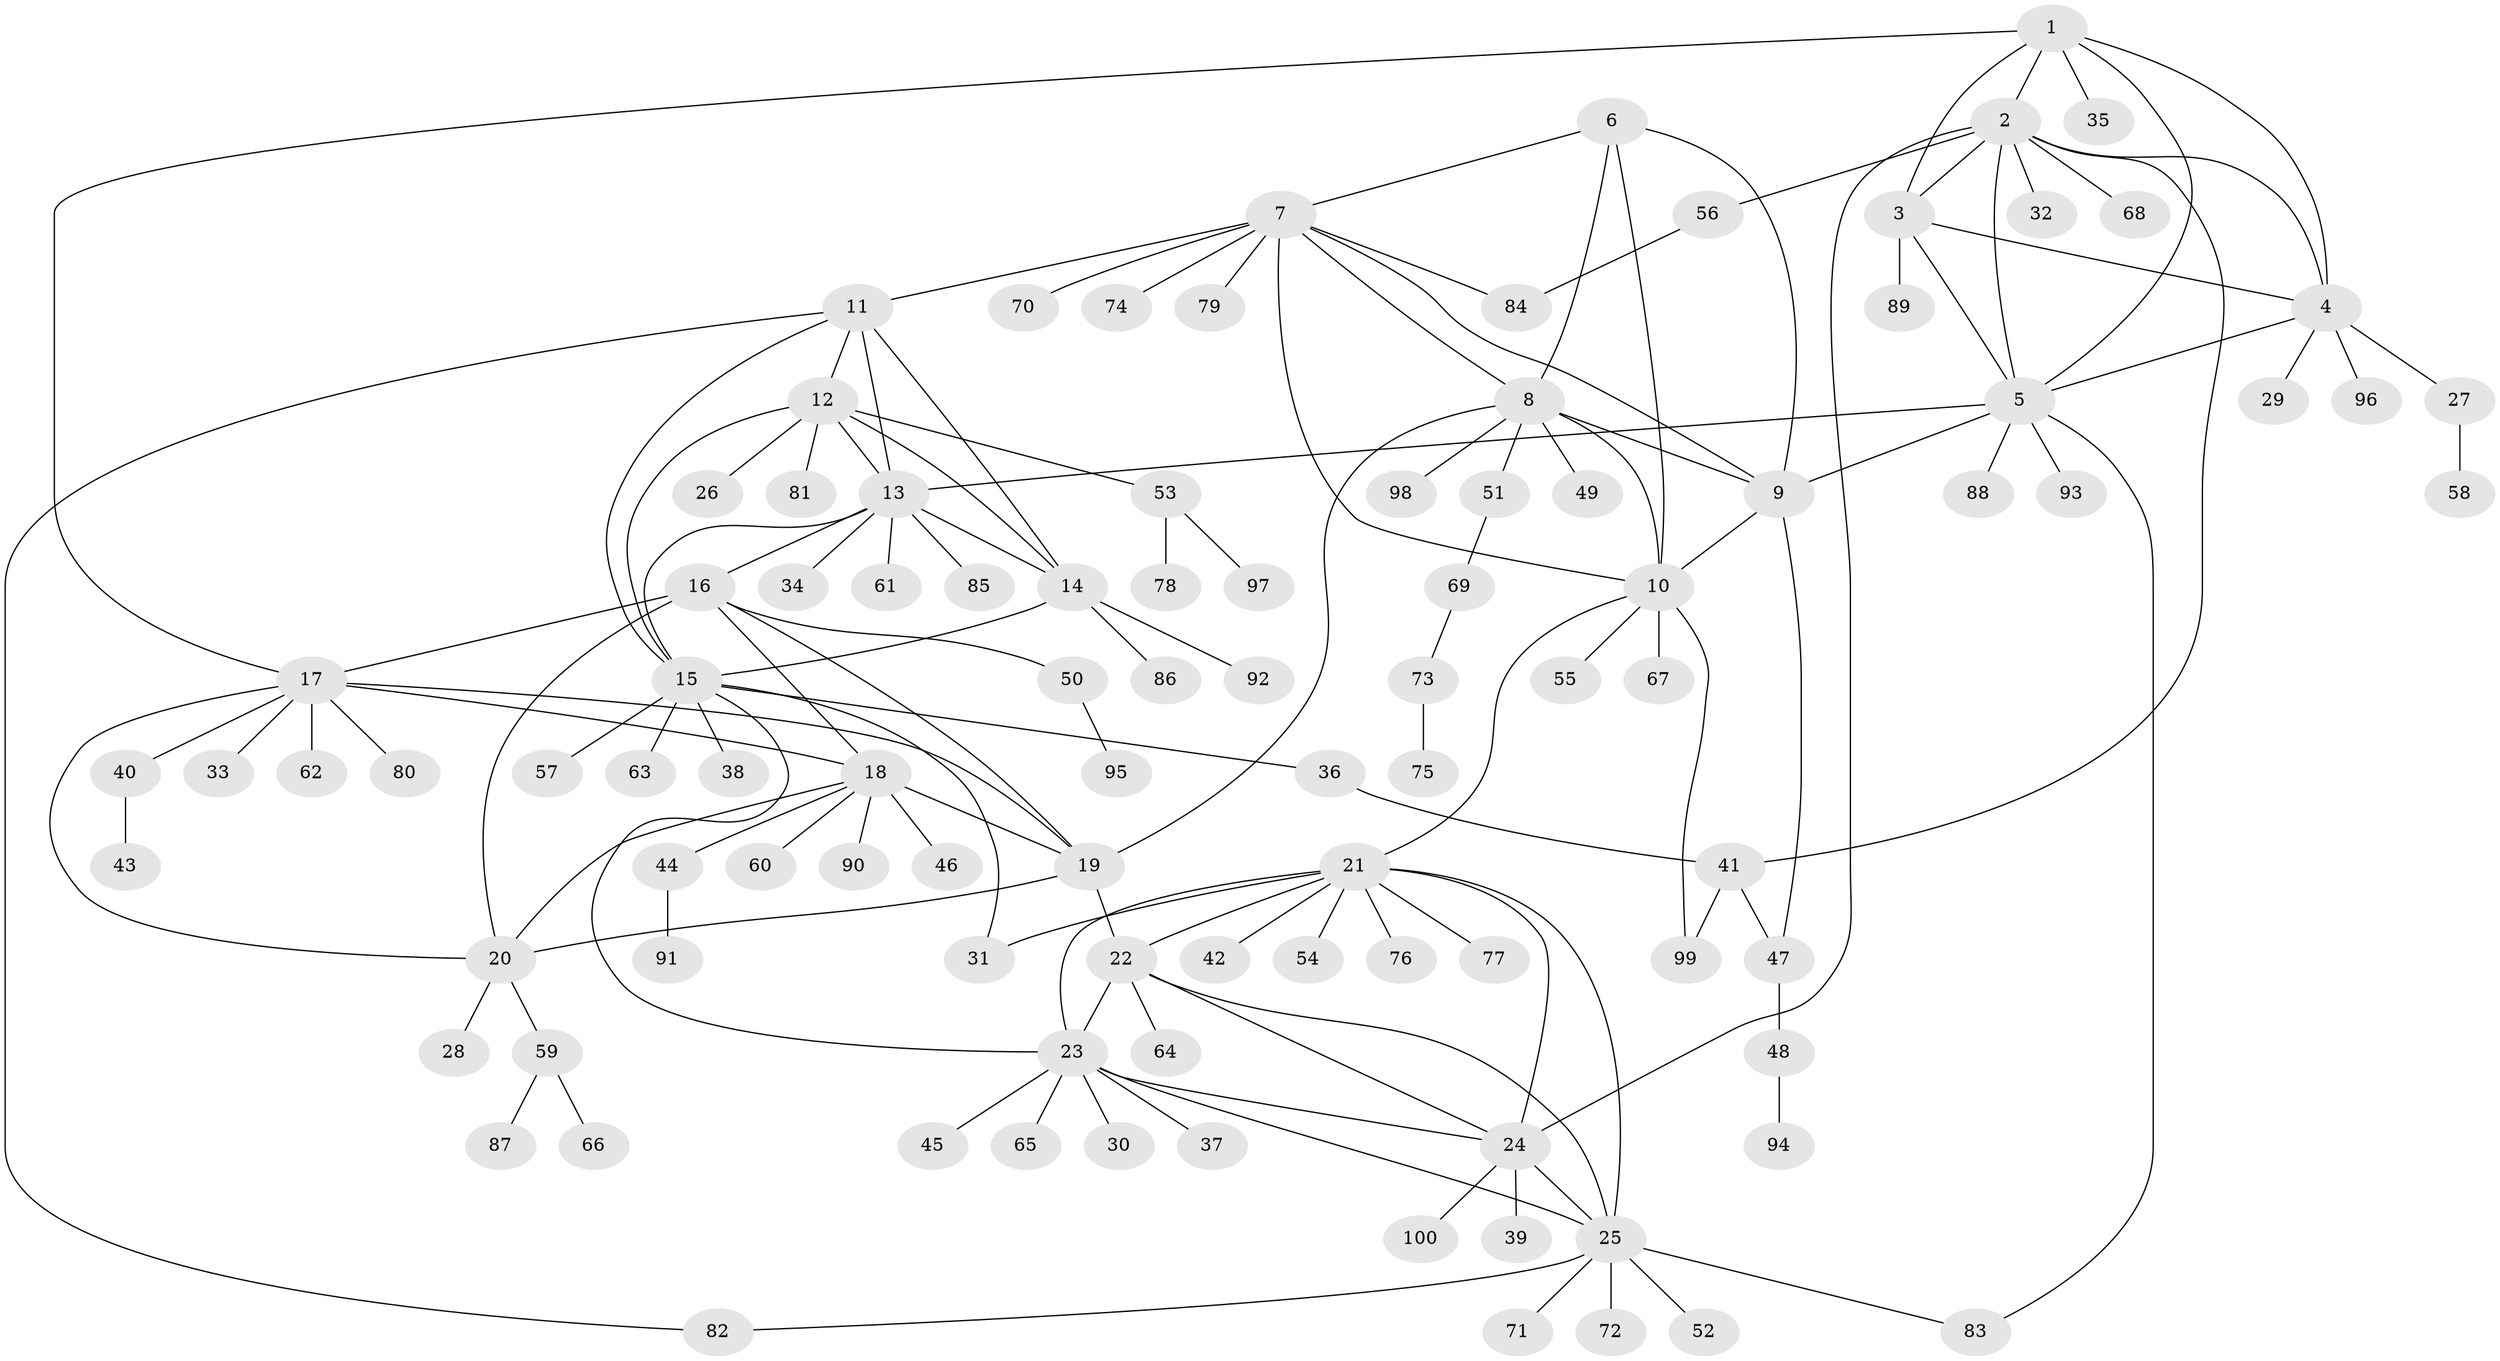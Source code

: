 // Generated by graph-tools (version 1.1) at 2025/37/03/09/25 02:37:30]
// undirected, 100 vertices, 142 edges
graph export_dot {
graph [start="1"]
  node [color=gray90,style=filled];
  1;
  2;
  3;
  4;
  5;
  6;
  7;
  8;
  9;
  10;
  11;
  12;
  13;
  14;
  15;
  16;
  17;
  18;
  19;
  20;
  21;
  22;
  23;
  24;
  25;
  26;
  27;
  28;
  29;
  30;
  31;
  32;
  33;
  34;
  35;
  36;
  37;
  38;
  39;
  40;
  41;
  42;
  43;
  44;
  45;
  46;
  47;
  48;
  49;
  50;
  51;
  52;
  53;
  54;
  55;
  56;
  57;
  58;
  59;
  60;
  61;
  62;
  63;
  64;
  65;
  66;
  67;
  68;
  69;
  70;
  71;
  72;
  73;
  74;
  75;
  76;
  77;
  78;
  79;
  80;
  81;
  82;
  83;
  84;
  85;
  86;
  87;
  88;
  89;
  90;
  91;
  92;
  93;
  94;
  95;
  96;
  97;
  98;
  99;
  100;
  1 -- 2;
  1 -- 3;
  1 -- 4;
  1 -- 5;
  1 -- 17;
  1 -- 35;
  2 -- 3;
  2 -- 4;
  2 -- 5;
  2 -- 24;
  2 -- 32;
  2 -- 41;
  2 -- 56;
  2 -- 68;
  3 -- 4;
  3 -- 5;
  3 -- 89;
  4 -- 5;
  4 -- 27;
  4 -- 29;
  4 -- 96;
  5 -- 9;
  5 -- 13;
  5 -- 83;
  5 -- 88;
  5 -- 93;
  6 -- 7;
  6 -- 8;
  6 -- 9;
  6 -- 10;
  7 -- 8;
  7 -- 9;
  7 -- 10;
  7 -- 11;
  7 -- 70;
  7 -- 74;
  7 -- 79;
  7 -- 84;
  8 -- 9;
  8 -- 10;
  8 -- 19;
  8 -- 49;
  8 -- 51;
  8 -- 98;
  9 -- 10;
  9 -- 47;
  10 -- 21;
  10 -- 55;
  10 -- 67;
  10 -- 99;
  11 -- 12;
  11 -- 13;
  11 -- 14;
  11 -- 15;
  11 -- 82;
  12 -- 13;
  12 -- 14;
  12 -- 15;
  12 -- 26;
  12 -- 53;
  12 -- 81;
  13 -- 14;
  13 -- 15;
  13 -- 16;
  13 -- 34;
  13 -- 61;
  13 -- 85;
  14 -- 15;
  14 -- 86;
  14 -- 92;
  15 -- 23;
  15 -- 31;
  15 -- 36;
  15 -- 38;
  15 -- 57;
  15 -- 63;
  16 -- 17;
  16 -- 18;
  16 -- 19;
  16 -- 20;
  16 -- 50;
  17 -- 18;
  17 -- 19;
  17 -- 20;
  17 -- 33;
  17 -- 40;
  17 -- 62;
  17 -- 80;
  18 -- 19;
  18 -- 20;
  18 -- 44;
  18 -- 46;
  18 -- 60;
  18 -- 90;
  19 -- 20;
  19 -- 22;
  20 -- 28;
  20 -- 59;
  21 -- 22;
  21 -- 23;
  21 -- 24;
  21 -- 25;
  21 -- 31;
  21 -- 42;
  21 -- 54;
  21 -- 76;
  21 -- 77;
  22 -- 23;
  22 -- 24;
  22 -- 25;
  22 -- 64;
  23 -- 24;
  23 -- 25;
  23 -- 30;
  23 -- 37;
  23 -- 45;
  23 -- 65;
  24 -- 25;
  24 -- 39;
  24 -- 100;
  25 -- 52;
  25 -- 71;
  25 -- 72;
  25 -- 82;
  25 -- 83;
  27 -- 58;
  36 -- 41;
  40 -- 43;
  41 -- 47;
  41 -- 99;
  44 -- 91;
  47 -- 48;
  48 -- 94;
  50 -- 95;
  51 -- 69;
  53 -- 78;
  53 -- 97;
  56 -- 84;
  59 -- 66;
  59 -- 87;
  69 -- 73;
  73 -- 75;
}
